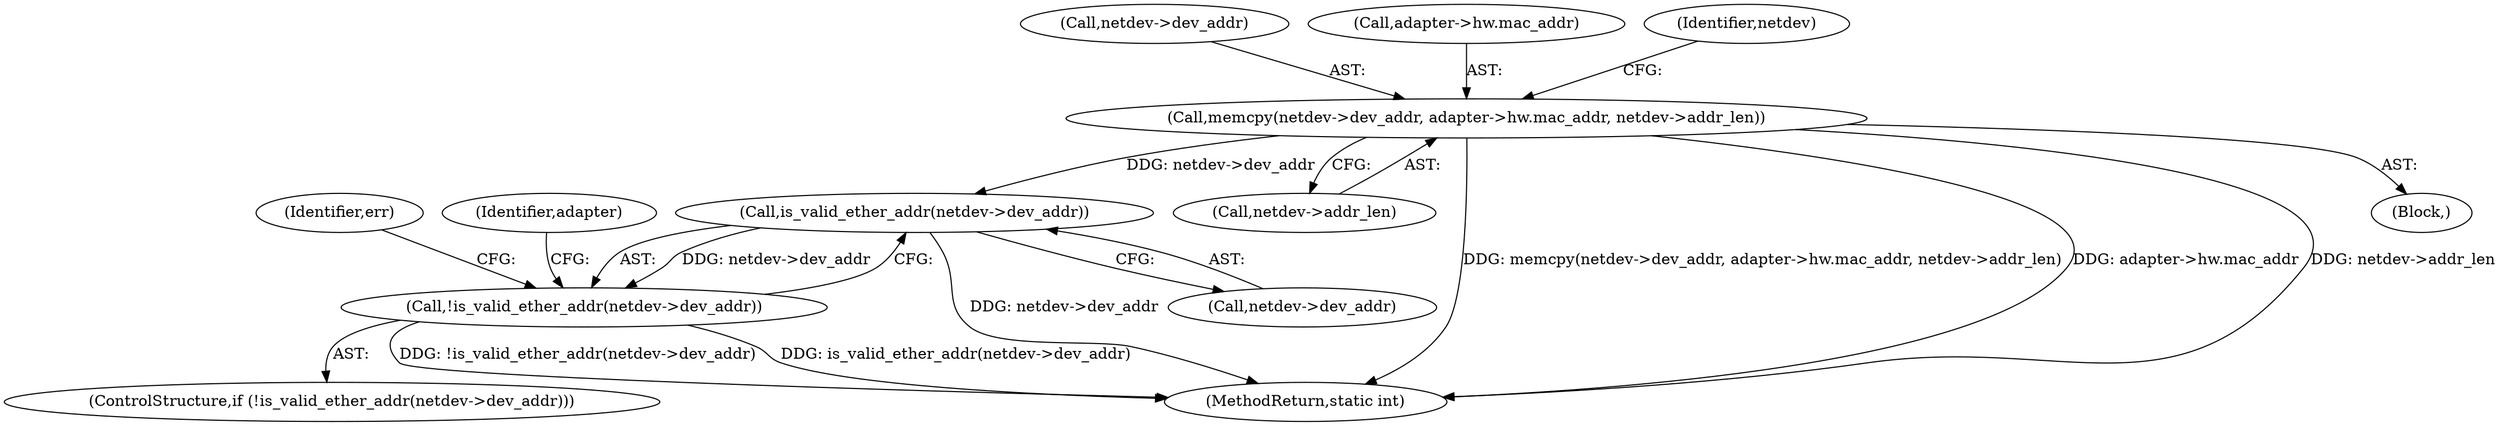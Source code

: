 digraph "0_linux_f43bfaeddc79effbf3d0fcb53ca477cca66f3db8@API" {
"1000336" [label="(Call,memcpy(netdev->dev_addr, adapter->hw.mac_addr, netdev->addr_len))"];
"1000350" [label="(Call,is_valid_ether_addr(netdev->dev_addr))"];
"1000349" [label="(Call,!is_valid_ether_addr(netdev->dev_addr))"];
"1000348" [label="(ControlStructure,if (!is_valid_ether_addr(netdev->dev_addr)))"];
"1000345" [label="(Call,netdev->addr_len)"];
"1000337" [label="(Call,netdev->dev_addr)"];
"1000340" [label="(Call,adapter->hw.mac_addr)"];
"1000356" [label="(Identifier,err)"];
"1000352" [label="(Identifier,netdev)"];
"1000336" [label="(Call,memcpy(netdev->dev_addr, adapter->hw.mac_addr, netdev->addr_len))"];
"1000350" [label="(Call,is_valid_ether_addr(netdev->dev_addr))"];
"1000361" [label="(Identifier,adapter)"];
"1000434" [label="(MethodReturn,static int)"];
"1000351" [label="(Call,netdev->dev_addr)"];
"1000349" [label="(Call,!is_valid_ether_addr(netdev->dev_addr))"];
"1000112" [label="(Block,)"];
"1000336" -> "1000112"  [label="AST: "];
"1000336" -> "1000345"  [label="CFG: "];
"1000337" -> "1000336"  [label="AST: "];
"1000340" -> "1000336"  [label="AST: "];
"1000345" -> "1000336"  [label="AST: "];
"1000352" -> "1000336"  [label="CFG: "];
"1000336" -> "1000434"  [label="DDG: memcpy(netdev->dev_addr, adapter->hw.mac_addr, netdev->addr_len)"];
"1000336" -> "1000434"  [label="DDG: adapter->hw.mac_addr"];
"1000336" -> "1000434"  [label="DDG: netdev->addr_len"];
"1000336" -> "1000350"  [label="DDG: netdev->dev_addr"];
"1000350" -> "1000349"  [label="AST: "];
"1000350" -> "1000351"  [label="CFG: "];
"1000351" -> "1000350"  [label="AST: "];
"1000349" -> "1000350"  [label="CFG: "];
"1000350" -> "1000434"  [label="DDG: netdev->dev_addr"];
"1000350" -> "1000349"  [label="DDG: netdev->dev_addr"];
"1000349" -> "1000348"  [label="AST: "];
"1000356" -> "1000349"  [label="CFG: "];
"1000361" -> "1000349"  [label="CFG: "];
"1000349" -> "1000434"  [label="DDG: !is_valid_ether_addr(netdev->dev_addr)"];
"1000349" -> "1000434"  [label="DDG: is_valid_ether_addr(netdev->dev_addr)"];
}
